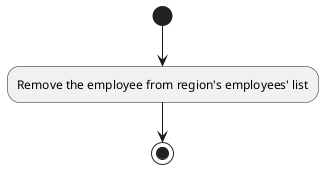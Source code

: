 @startuml fireEmployee

(*) --> Remove the employee from region's employees' list
    --> (*)

@enduml